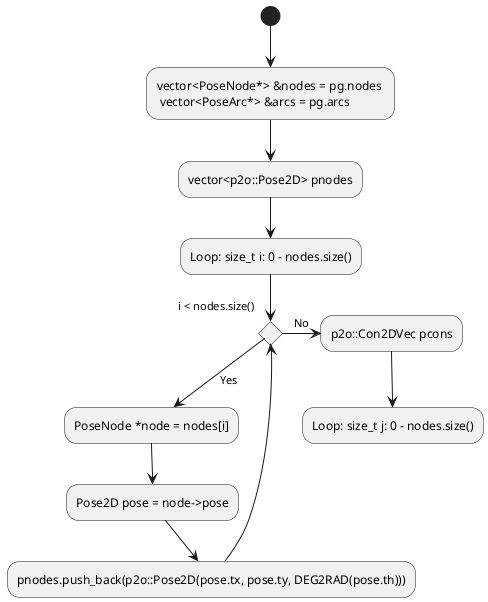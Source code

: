 @startuml

/'
    adjust pose graph
    robot trajectory based on the result is stored as new pose
    input1: PoseGraph &pg
    input2: vector<Pose2D> &newPoses
    input3: int N
'/

(*) --> "vector<PoseNode*> &nodes = pg.nodes \n vector<PoseArc*> &arcs = pg.arcs"
--> "vector<p2o::Pose2D> pnodes"
--> "Loop: size_t i: 0 - nodes.size()"
--> if "i < nodes.size()" as judge_i then
        --> [Yes] "PoseNode *node = nodes[i]"
        --> Pose2D pose = node->pose
        --> "pnodes.push_back(p2o::Pose2D(pose.tx, pose.ty, DEG2RAD(pose.th)))"
        --> judge_i
    else
        -> [No] "p2o::Con2DVec pcons"
"p2o::Con2DVec pcons" --> "Loop: size_t j: 0 - nodes.size()"


@enduml
